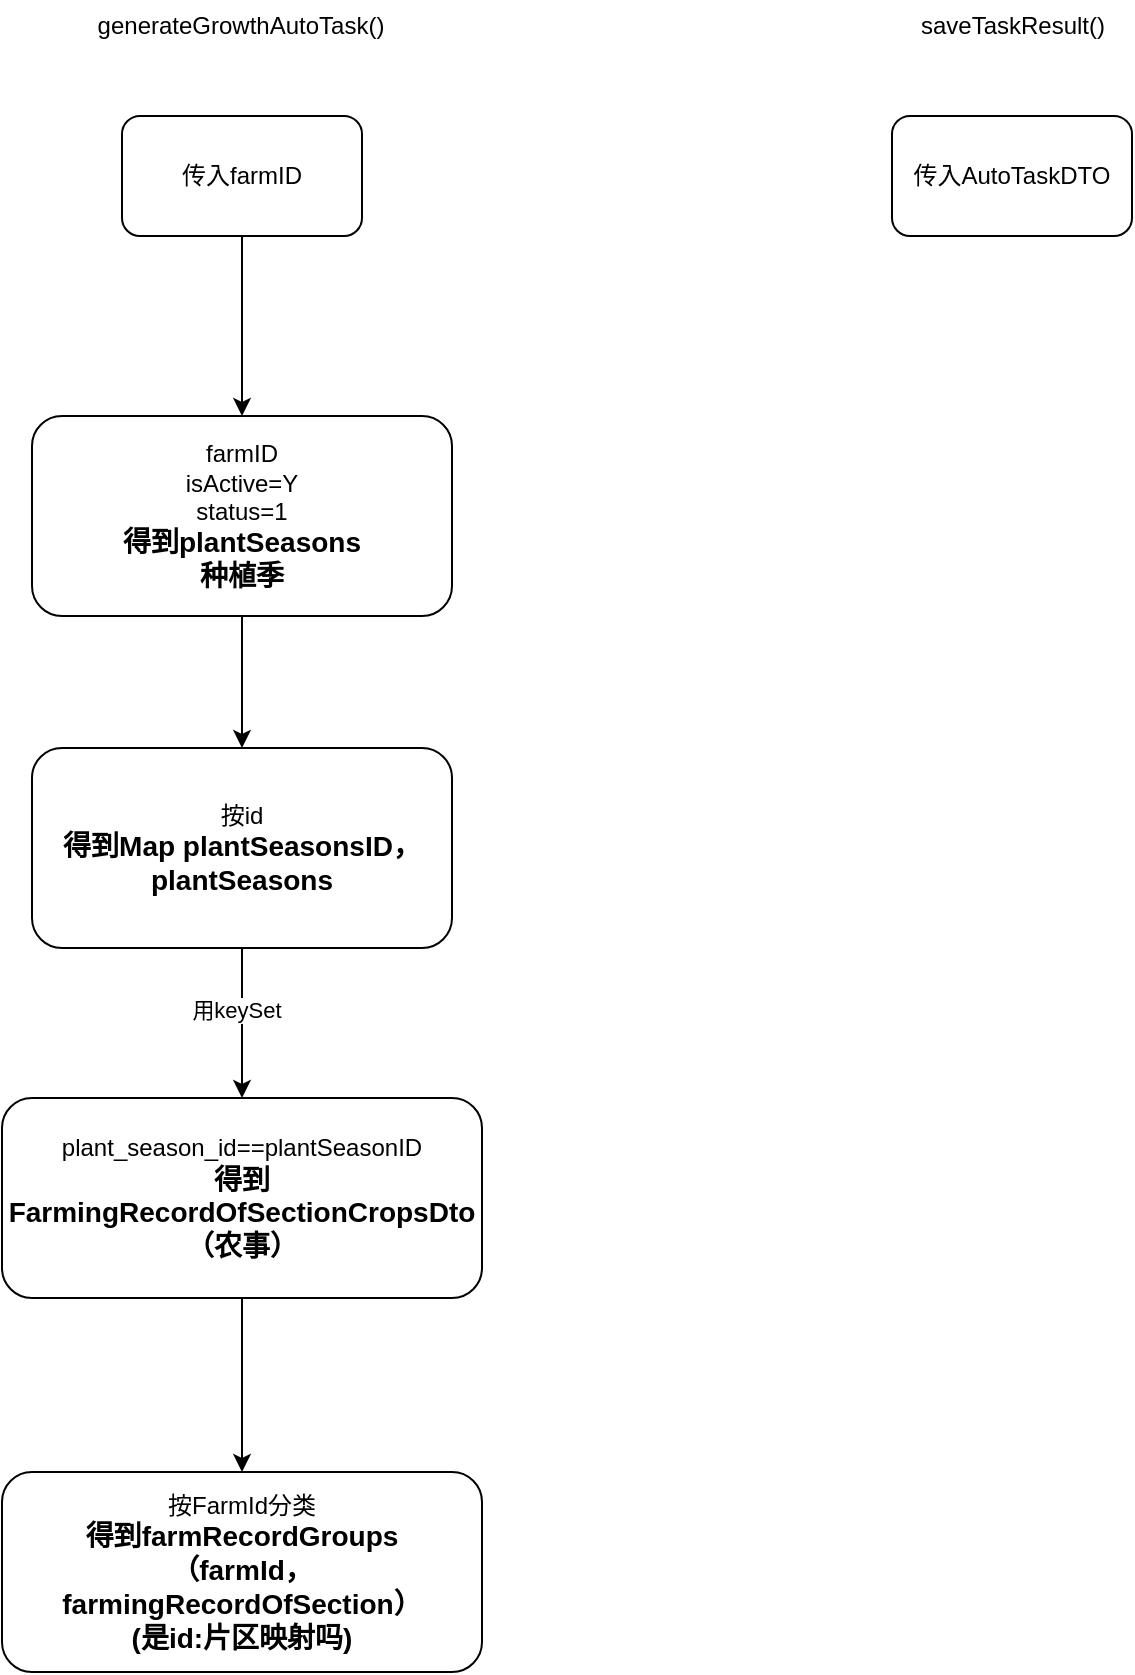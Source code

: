 <mxfile version="24.7.7">
  <diagram name="第 1 页" id="DhPBDqy-Tx6JhOOz4x8_">
    <mxGraphModel dx="1049" dy="624" grid="0" gridSize="10" guides="1" tooltips="1" connect="1" arrows="1" fold="1" page="0" pageScale="1" pageWidth="827" pageHeight="1169" math="0" shadow="0">
      <root>
        <mxCell id="0" />
        <mxCell id="1" parent="0" />
        <mxCell id="mfTE5xzaqW6w9cUMIXzi-3" style="edgeStyle=orthogonalEdgeStyle;rounded=0;orthogonalLoop=1;jettySize=auto;html=1;exitX=0.5;exitY=1;exitDx=0;exitDy=0;entryX=0.5;entryY=0;entryDx=0;entryDy=0;" parent="1" source="mfTE5xzaqW6w9cUMIXzi-1" target="mfTE5xzaqW6w9cUMIXzi-2" edge="1">
          <mxGeometry relative="1" as="geometry" />
        </mxCell>
        <mxCell id="mfTE5xzaqW6w9cUMIXzi-1" value="传入farmID" style="rounded=1;whiteSpace=wrap;html=1;" parent="1" vertex="1">
          <mxGeometry x="295" y="200" width="120" height="60" as="geometry" />
        </mxCell>
        <mxCell id="mfTE5xzaqW6w9cUMIXzi-5" style="edgeStyle=orthogonalEdgeStyle;rounded=0;orthogonalLoop=1;jettySize=auto;html=1;exitX=0.5;exitY=1;exitDx=0;exitDy=0;entryX=0.5;entryY=0;entryDx=0;entryDy=0;" parent="1" source="mfTE5xzaqW6w9cUMIXzi-2" target="mfTE5xzaqW6w9cUMIXzi-4" edge="1">
          <mxGeometry relative="1" as="geometry" />
        </mxCell>
        <mxCell id="mfTE5xzaqW6w9cUMIXzi-2" value="farmID&lt;div&gt;isActive=Y&lt;/div&gt;&lt;div&gt;status=1&lt;/div&gt;&lt;div&gt;&lt;b&gt;&lt;font style=&quot;font-size: 14px;&quot;&gt;得到plantSeasons&lt;/font&gt;&lt;/b&gt;&lt;/div&gt;&lt;div&gt;&lt;b&gt;&lt;font style=&quot;font-size: 14px;&quot;&gt;种植季&lt;/font&gt;&lt;/b&gt;&lt;/div&gt;" style="rounded=1;whiteSpace=wrap;html=1;" parent="1" vertex="1">
          <mxGeometry x="250" y="350" width="210" height="100" as="geometry" />
        </mxCell>
        <mxCell id="mfTE5xzaqW6w9cUMIXzi-7" style="edgeStyle=orthogonalEdgeStyle;rounded=0;orthogonalLoop=1;jettySize=auto;html=1;exitX=0.5;exitY=1;exitDx=0;exitDy=0;entryX=0.5;entryY=0;entryDx=0;entryDy=0;" parent="1" source="mfTE5xzaqW6w9cUMIXzi-4" target="mfTE5xzaqW6w9cUMIXzi-6" edge="1">
          <mxGeometry relative="1" as="geometry" />
        </mxCell>
        <mxCell id="mfTE5xzaqW6w9cUMIXzi-8" value="用keySet" style="edgeLabel;html=1;align=center;verticalAlign=middle;resizable=0;points=[];" parent="mfTE5xzaqW6w9cUMIXzi-7" vertex="1" connectable="0">
          <mxGeometry x="-0.19" y="-3" relative="1" as="geometry">
            <mxPoint as="offset" />
          </mxGeometry>
        </mxCell>
        <mxCell id="mfTE5xzaqW6w9cUMIXzi-4" value="按id&lt;br&gt;&lt;div&gt;&lt;b&gt;&lt;font style=&quot;font-size: 14px;&quot;&gt;得到Map plantSeasonsID，plantSeasons&lt;/font&gt;&lt;/b&gt;&lt;/div&gt;" style="rounded=1;whiteSpace=wrap;html=1;" parent="1" vertex="1">
          <mxGeometry x="250" y="516" width="210" height="100" as="geometry" />
        </mxCell>
        <mxCell id="mfTE5xzaqW6w9cUMIXzi-10" style="edgeStyle=orthogonalEdgeStyle;rounded=0;orthogonalLoop=1;jettySize=auto;html=1;exitX=0.5;exitY=1;exitDx=0;exitDy=0;entryX=0.5;entryY=0;entryDx=0;entryDy=0;" parent="1" source="mfTE5xzaqW6w9cUMIXzi-6" target="mfTE5xzaqW6w9cUMIXzi-9" edge="1">
          <mxGeometry relative="1" as="geometry" />
        </mxCell>
        <mxCell id="mfTE5xzaqW6w9cUMIXzi-6" value="plant_season_id==plantSeasonID&lt;br&gt;&lt;div&gt;&lt;b&gt;&lt;font style=&quot;font-size: 14px;&quot;&gt;得到&lt;/font&gt;&lt;/b&gt;&lt;span style=&quot;background-color: initial; font-size: 14px;&quot;&gt;&lt;b&gt;FarmingRecordOfSectionCropsDto&lt;/b&gt;&lt;/span&gt;&lt;/div&gt;&lt;div&gt;&lt;span style=&quot;background-color: initial; font-size: 14px;&quot;&gt;&lt;b&gt;（农事&lt;/b&gt;&lt;/span&gt;&lt;b style=&quot;background-color: initial; font-size: 14px;&quot;&gt;）&lt;/b&gt;&lt;/div&gt;" style="rounded=1;whiteSpace=wrap;html=1;" parent="1" vertex="1">
          <mxGeometry x="235" y="691" width="240" height="100" as="geometry" />
        </mxCell>
        <mxCell id="mfTE5xzaqW6w9cUMIXzi-9" value="按FarmId分类&lt;br&gt;&lt;div&gt;&lt;b&gt;&lt;font style=&quot;font-size: 14px;&quot;&gt;得到&lt;/font&gt;&lt;/b&gt;&lt;span style=&quot;background-color: initial; font-size: 14px;&quot;&gt;&lt;b&gt;farmRecordGroups&lt;/b&gt;&lt;/span&gt;&lt;/div&gt;&lt;div&gt;&lt;span style=&quot;background-color: initial; font-size: 14px;&quot;&gt;&lt;b&gt;（farmId，farmingRecordOfSection）&lt;/b&gt;&lt;/span&gt;&lt;/div&gt;&lt;div&gt;&lt;span style=&quot;font-size: 14px;&quot;&gt;&lt;b&gt;(是id:片区映射吗)&lt;/b&gt;&lt;/span&gt;&lt;/div&gt;" style="rounded=1;whiteSpace=wrap;html=1;" parent="1" vertex="1">
          <mxGeometry x="235" y="878" width="240" height="100" as="geometry" />
        </mxCell>
        <mxCell id="mfTE5xzaqW6w9cUMIXzi-11" value="generateGrowthAutoTask()" style="text;html=1;align=center;verticalAlign=middle;resizable=0;points=[];autosize=1;strokeColor=none;fillColor=none;" parent="1" vertex="1">
          <mxGeometry x="273.5" y="142" width="161" height="26" as="geometry" />
        </mxCell>
        <mxCell id="mfTE5xzaqW6w9cUMIXzi-13" value="saveTaskResult()" style="text;html=1;align=center;verticalAlign=middle;resizable=0;points=[];autosize=1;strokeColor=none;fillColor=none;" parent="1" vertex="1">
          <mxGeometry x="685" y="142" width="110" height="26" as="geometry" />
        </mxCell>
        <mxCell id="mfTE5xzaqW6w9cUMIXzi-14" value="传入AutoTaskDTO" style="rounded=1;whiteSpace=wrap;html=1;" parent="1" vertex="1">
          <mxGeometry x="680" y="200" width="120" height="60" as="geometry" />
        </mxCell>
      </root>
    </mxGraphModel>
  </diagram>
</mxfile>

